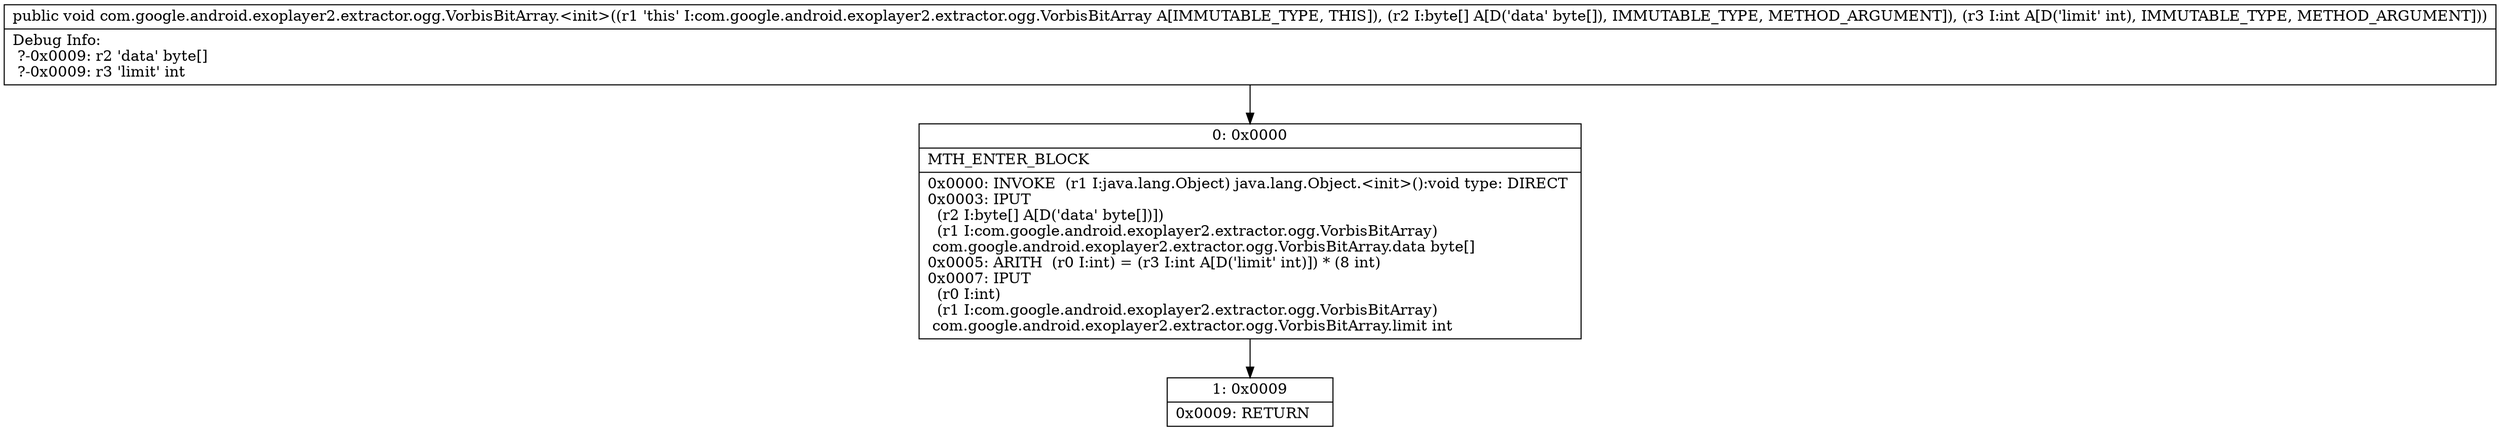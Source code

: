 digraph "CFG forcom.google.android.exoplayer2.extractor.ogg.VorbisBitArray.\<init\>([BI)V" {
Node_0 [shape=record,label="{0\:\ 0x0000|MTH_ENTER_BLOCK\l|0x0000: INVOKE  (r1 I:java.lang.Object) java.lang.Object.\<init\>():void type: DIRECT \l0x0003: IPUT  \l  (r2 I:byte[] A[D('data' byte[])])\l  (r1 I:com.google.android.exoplayer2.extractor.ogg.VorbisBitArray)\l com.google.android.exoplayer2.extractor.ogg.VorbisBitArray.data byte[] \l0x0005: ARITH  (r0 I:int) = (r3 I:int A[D('limit' int)]) * (8 int) \l0x0007: IPUT  \l  (r0 I:int)\l  (r1 I:com.google.android.exoplayer2.extractor.ogg.VorbisBitArray)\l com.google.android.exoplayer2.extractor.ogg.VorbisBitArray.limit int \l}"];
Node_1 [shape=record,label="{1\:\ 0x0009|0x0009: RETURN   \l}"];
MethodNode[shape=record,label="{public void com.google.android.exoplayer2.extractor.ogg.VorbisBitArray.\<init\>((r1 'this' I:com.google.android.exoplayer2.extractor.ogg.VorbisBitArray A[IMMUTABLE_TYPE, THIS]), (r2 I:byte[] A[D('data' byte[]), IMMUTABLE_TYPE, METHOD_ARGUMENT]), (r3 I:int A[D('limit' int), IMMUTABLE_TYPE, METHOD_ARGUMENT]))  | Debug Info:\l  ?\-0x0009: r2 'data' byte[]\l  ?\-0x0009: r3 'limit' int\l}"];
MethodNode -> Node_0;
Node_0 -> Node_1;
}

